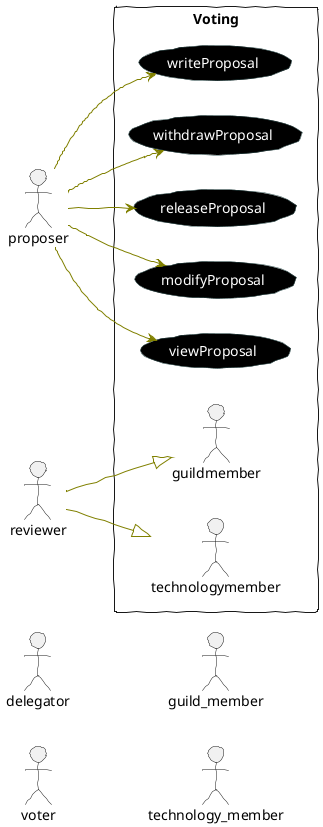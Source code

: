 @startuml voting usecase
left to right direction

'这个作用将线条模糊和扭曲化
skinparam handwritten true
skinparam packageStyle rectangle actor customer

'下面的这些定  义了角色和用例的一些颜色设置
skinparam usecase {
    BackgroundColor Black
    ActorFontColor white
    FontColor white
    BorderColor DarkSlateGray
    ArrowColor Olive
    ActorBorderColor black
    ActorFontName Courier
}


actor proposer

actor reviewer

actor delegator

actor voter

actor guild_member

actor technology_member

rectangle Voting{
    reviewer --|> guildmember
    reviewer --|> technologymember

    proposer --> (releaseProposal)
    proposer --> (modifyProposal)
    proposer --> (viewProposal)
    proposer --> (writeProposal)
    proposer --> (withdrawProposal)



}

@enduml